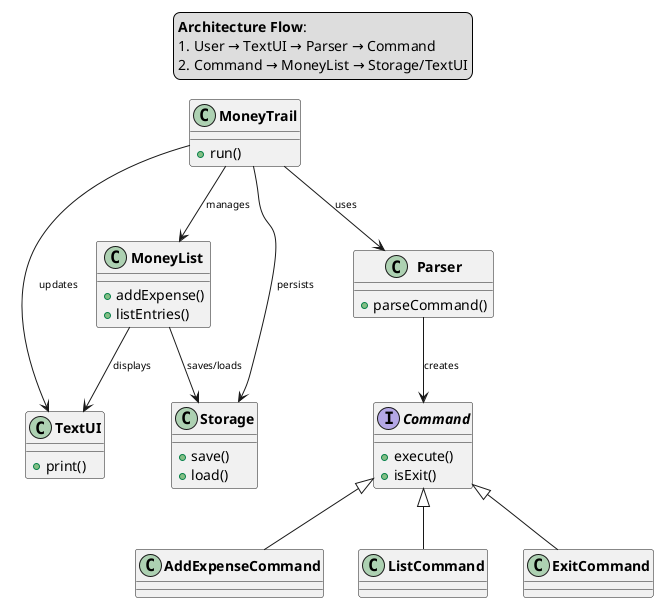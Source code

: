 @startuml MoneyTrail_Simplified

skinparam {
  defaultFontName Arial
  classFontStyle bold
  arrowFontSize 10
}

' === Core Classes ===
class MoneyTrail {
  +run()
}

class MoneyList {
  +addExpense()
  +listEntries()
}

interface Command {
  +execute()
  +isExit()
}

class Parser {
  +parseCommand()
}

class TextUI {
  +print()
}

class Storage {
  +save()
  +load()
}

' === Key Relationships ===
MoneyTrail --> MoneyList : manages
MoneyTrail --> Parser : uses
MoneyTrail --> TextUI : updates
MoneyTrail --> Storage : persists

Parser --> Command : creates

MoneyList --> Storage : saves/loads
MoneyList --> TextUI : displays

Command <|-- AddExpenseCommand
Command <|-- ListCommand
Command <|-- ExitCommand
' (Other commands omitted for simplicity)

' === Legend ===
legend top
  <b>Architecture Flow</b>:
  1. User → TextUI → Parser → Command
  2. Command → MoneyList → Storage/TextUI
endlegend

@enduml